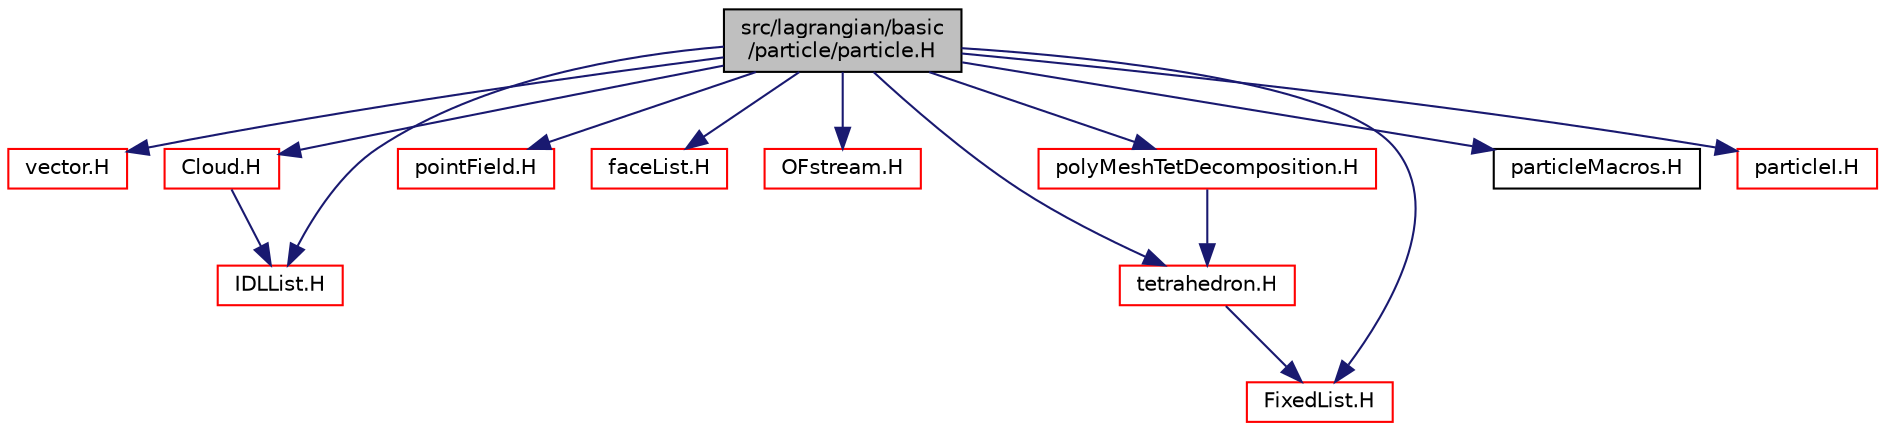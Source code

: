 digraph "src/lagrangian/basic/particle/particle.H"
{
  bgcolor="transparent";
  edge [fontname="Helvetica",fontsize="10",labelfontname="Helvetica",labelfontsize="10"];
  node [fontname="Helvetica",fontsize="10",shape=record];
  Node1 [label="src/lagrangian/basic\l/particle/particle.H",height=0.2,width=0.4,color="black", fillcolor="grey75", style="filled", fontcolor="black"];
  Node1 -> Node2 [color="midnightblue",fontsize="10",style="solid",fontname="Helvetica"];
  Node2 [label="vector.H",height=0.2,width=0.4,color="red",URL="$a09409.html"];
  Node1 -> Node3 [color="midnightblue",fontsize="10",style="solid",fontname="Helvetica"];
  Node3 [label="Cloud.H",height=0.2,width=0.4,color="red",URL="$a06659.html"];
  Node3 -> Node4 [color="midnightblue",fontsize="10",style="solid",fontname="Helvetica"];
  Node4 [label="IDLList.H",height=0.2,width=0.4,color="red",URL="$a07931.html"];
  Node1 -> Node4 [color="midnightblue",fontsize="10",style="solid",fontname="Helvetica"];
  Node1 -> Node5 [color="midnightblue",fontsize="10",style="solid",fontname="Helvetica"];
  Node5 [label="pointField.H",height=0.2,width=0.4,color="red",URL="$a09118.html"];
  Node1 -> Node6 [color="midnightblue",fontsize="10",style="solid",fontname="Helvetica"];
  Node6 [label="faceList.H",height=0.2,width=0.4,color="red",URL="$a08875.html"];
  Node1 -> Node7 [color="midnightblue",fontsize="10",style="solid",fontname="Helvetica"];
  Node7 [label="OFstream.H",height=0.2,width=0.4,color="red",URL="$a08101.html"];
  Node1 -> Node8 [color="midnightblue",fontsize="10",style="solid",fontname="Helvetica"];
  Node8 [label="tetrahedron.H",height=0.2,width=0.4,color="red",URL="$a09128.html"];
  Node8 -> Node9 [color="midnightblue",fontsize="10",style="solid",fontname="Helvetica"];
  Node9 [label="FixedList.H",height=0.2,width=0.4,color="red",URL="$a07952.html"];
  Node1 -> Node9 [color="midnightblue",fontsize="10",style="solid",fontname="Helvetica"];
  Node1 -> Node10 [color="midnightblue",fontsize="10",style="solid",fontname="Helvetica"];
  Node10 [label="polyMeshTetDecomposition.H",height=0.2,width=0.4,color="red",URL="$a08983.html"];
  Node10 -> Node8 [color="midnightblue",fontsize="10",style="solid",fontname="Helvetica"];
  Node1 -> Node11 [color="midnightblue",fontsize="10",style="solid",fontname="Helvetica"];
  Node11 [label="particleMacros.H",height=0.2,width=0.4,color="black",URL="$a06676.html",tooltip="Macros for adding to particle property lists. "];
  Node1 -> Node12 [color="midnightblue",fontsize="10",style="solid",fontname="Helvetica"];
  Node12 [label="particleI.H",height=0.2,width=0.4,color="red",URL="$a06674.html"];
}
